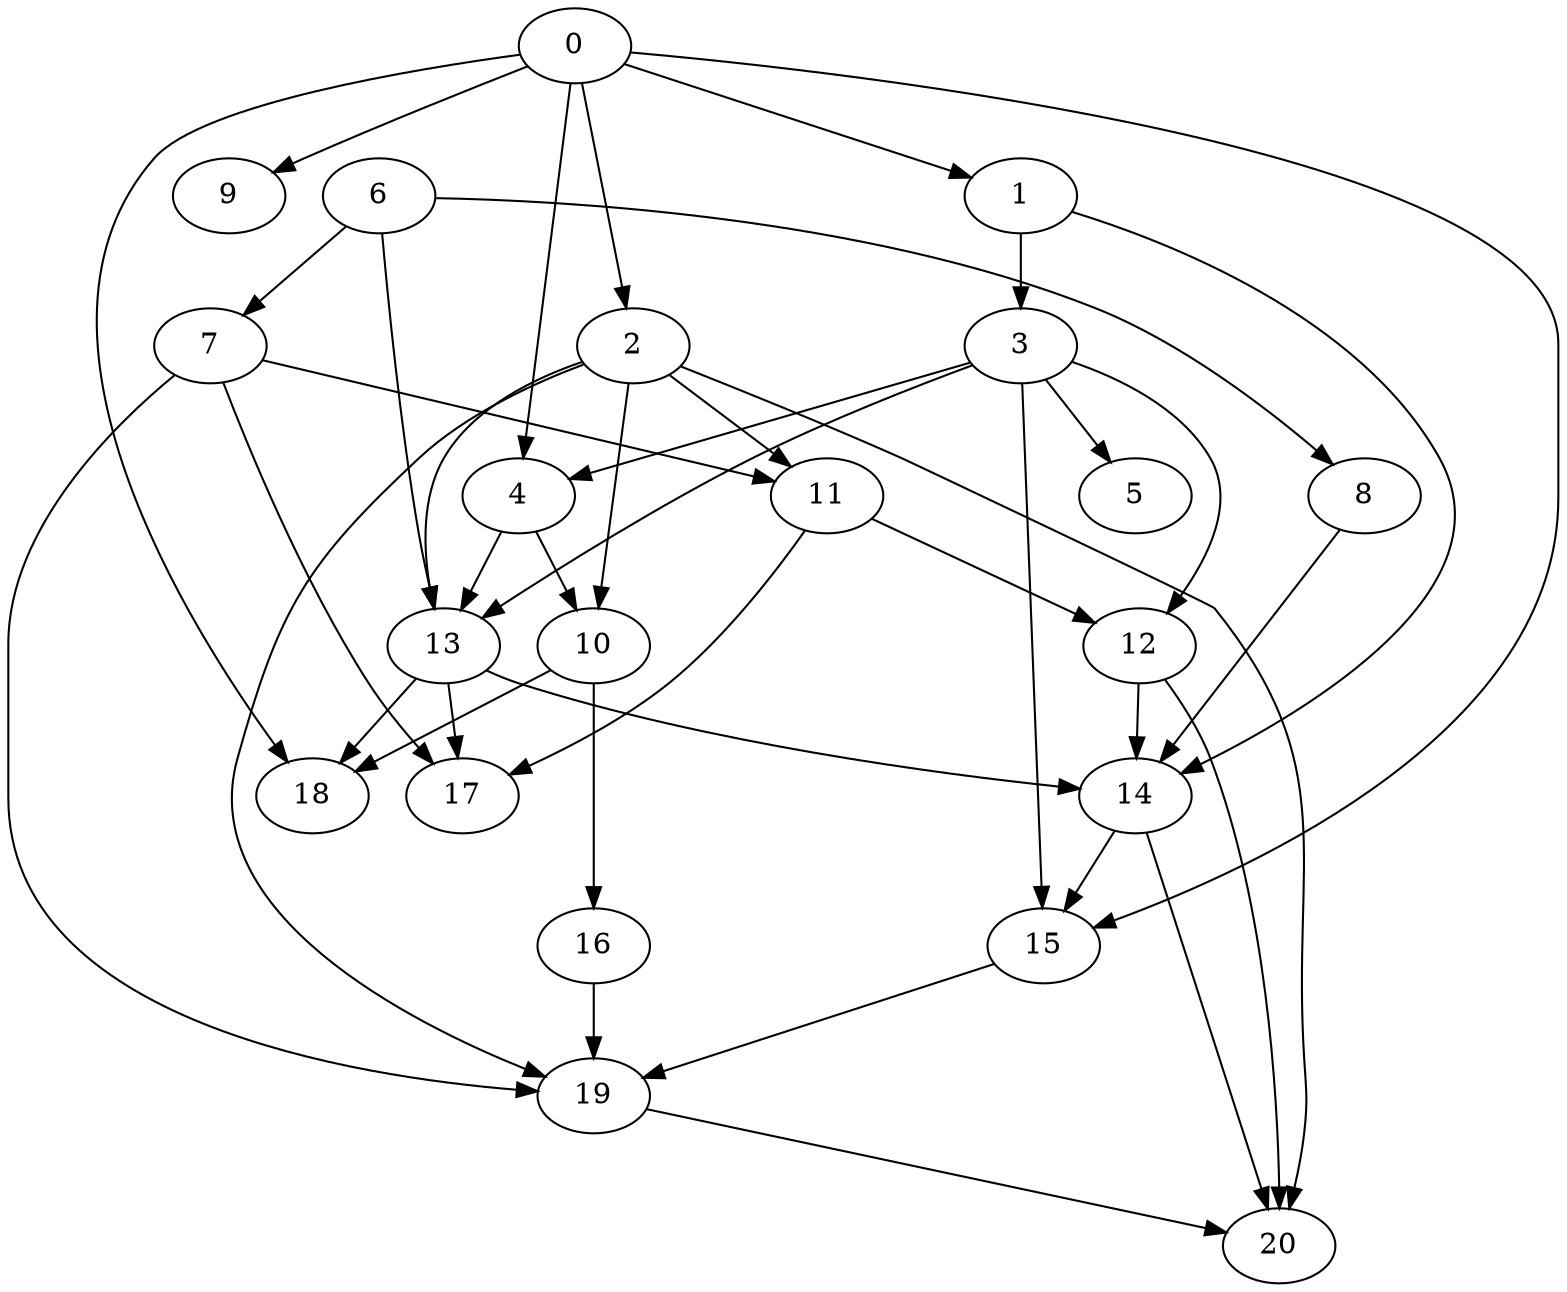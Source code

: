 digraph "Random_Nodes_21_Density_1.95_CCR_10.00_WeightType_Random_Homogeneous-2" {
0 [Weight=7];
2 [Weight=10];
1 [Weight=5];
6 [Weight=9];
3 [Weight=3];
7 [Weight=6];
4 [Weight=3];
11 [Weight=3];
12 [Weight=3];
8 [Weight=7];
13 [Weight=10];
10 [Weight=2];
14 [Weight=3];
15 [Weight=4];
16 [Weight=3];
19 [Weight=4];
18 [Weight=10];
5 [Weight=5];
9 [Weight=5];
17 [Weight=5];
20 [Weight=5];
6 -> 13 [Weight=35];
6 -> 7 [Weight=15];
16 -> 19 [Weight=10];
4 -> 10 [Weight=10];
2 -> 11 [Weight=50];
2 -> 19 [Weight=10];
3 -> 15 [Weight=10];
7 -> 19 [Weight=15];
3 -> 5 [Weight=40];
10 -> 18 [Weight=20];
7 -> 11 [Weight=15];
11 -> 17 [Weight=45];
1 -> 14 [Weight=20];
15 -> 19 [Weight=15];
13 -> 17 [Weight=40];
0 -> 15 [Weight=35];
12 -> 14 [Weight=30];
2 -> 20 [Weight=30];
0 -> 9 [Weight=35];
2 -> 10 [Weight=10];
13 -> 14 [Weight=10];
14 -> 20 [Weight=40];
3 -> 12 [Weight=50];
3 -> 13 [Weight=40];
10 -> 16 [Weight=40];
3 -> 4 [Weight=35];
11 -> 12 [Weight=15];
4 -> 13 [Weight=30];
0 -> 18 [Weight=30];
2 -> 13 [Weight=40];
8 -> 14 [Weight=25];
7 -> 17 [Weight=15];
12 -> 20 [Weight=50];
13 -> 18 [Weight=20];
0 -> 2 [Weight=45];
0 -> 1 [Weight=15];
19 -> 20 [Weight=45];
6 -> 8 [Weight=10];
1 -> 3 [Weight=10];
14 -> 15 [Weight=15];
0 -> 4 [Weight=50];
}
